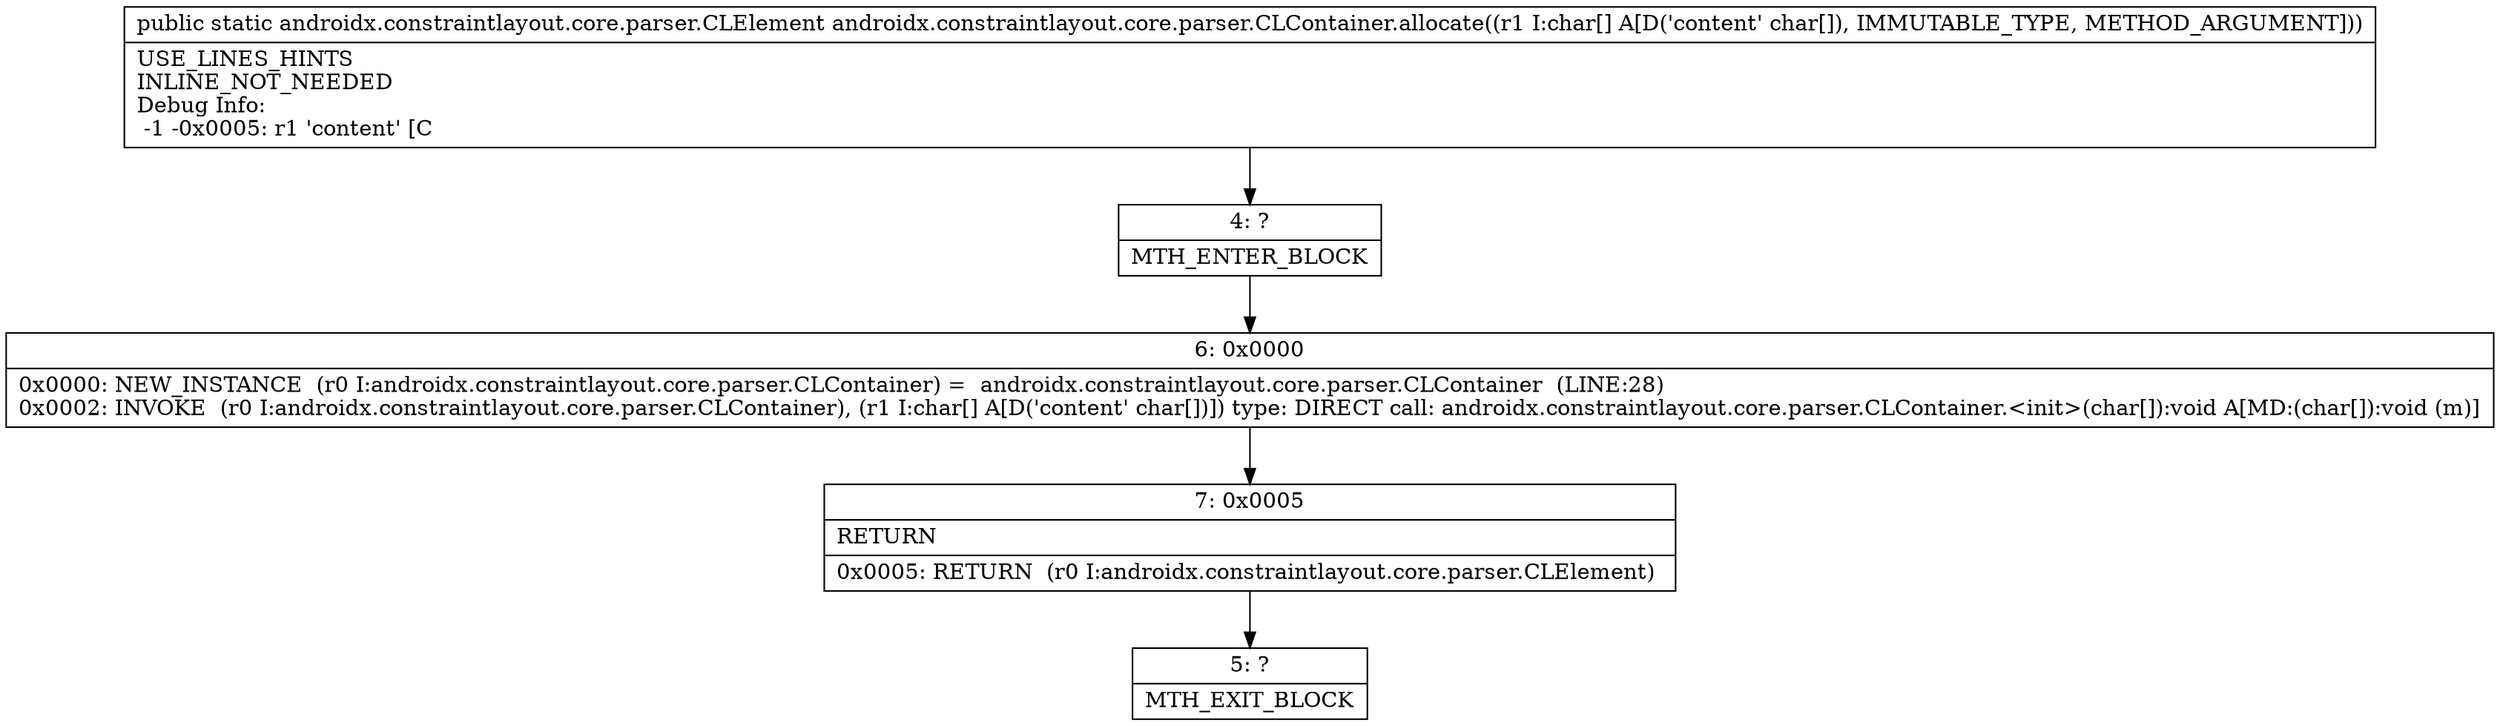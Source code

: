 digraph "CFG forandroidx.constraintlayout.core.parser.CLContainer.allocate([C)Landroidx\/constraintlayout\/core\/parser\/CLElement;" {
Node_4 [shape=record,label="{4\:\ ?|MTH_ENTER_BLOCK\l}"];
Node_6 [shape=record,label="{6\:\ 0x0000|0x0000: NEW_INSTANCE  (r0 I:androidx.constraintlayout.core.parser.CLContainer) =  androidx.constraintlayout.core.parser.CLContainer  (LINE:28)\l0x0002: INVOKE  (r0 I:androidx.constraintlayout.core.parser.CLContainer), (r1 I:char[] A[D('content' char[])]) type: DIRECT call: androidx.constraintlayout.core.parser.CLContainer.\<init\>(char[]):void A[MD:(char[]):void (m)]\l}"];
Node_7 [shape=record,label="{7\:\ 0x0005|RETURN\l|0x0005: RETURN  (r0 I:androidx.constraintlayout.core.parser.CLElement) \l}"];
Node_5 [shape=record,label="{5\:\ ?|MTH_EXIT_BLOCK\l}"];
MethodNode[shape=record,label="{public static androidx.constraintlayout.core.parser.CLElement androidx.constraintlayout.core.parser.CLContainer.allocate((r1 I:char[] A[D('content' char[]), IMMUTABLE_TYPE, METHOD_ARGUMENT]))  | USE_LINES_HINTS\lINLINE_NOT_NEEDED\lDebug Info:\l  \-1 \-0x0005: r1 'content' [C\l}"];
MethodNode -> Node_4;Node_4 -> Node_6;
Node_6 -> Node_7;
Node_7 -> Node_5;
}


